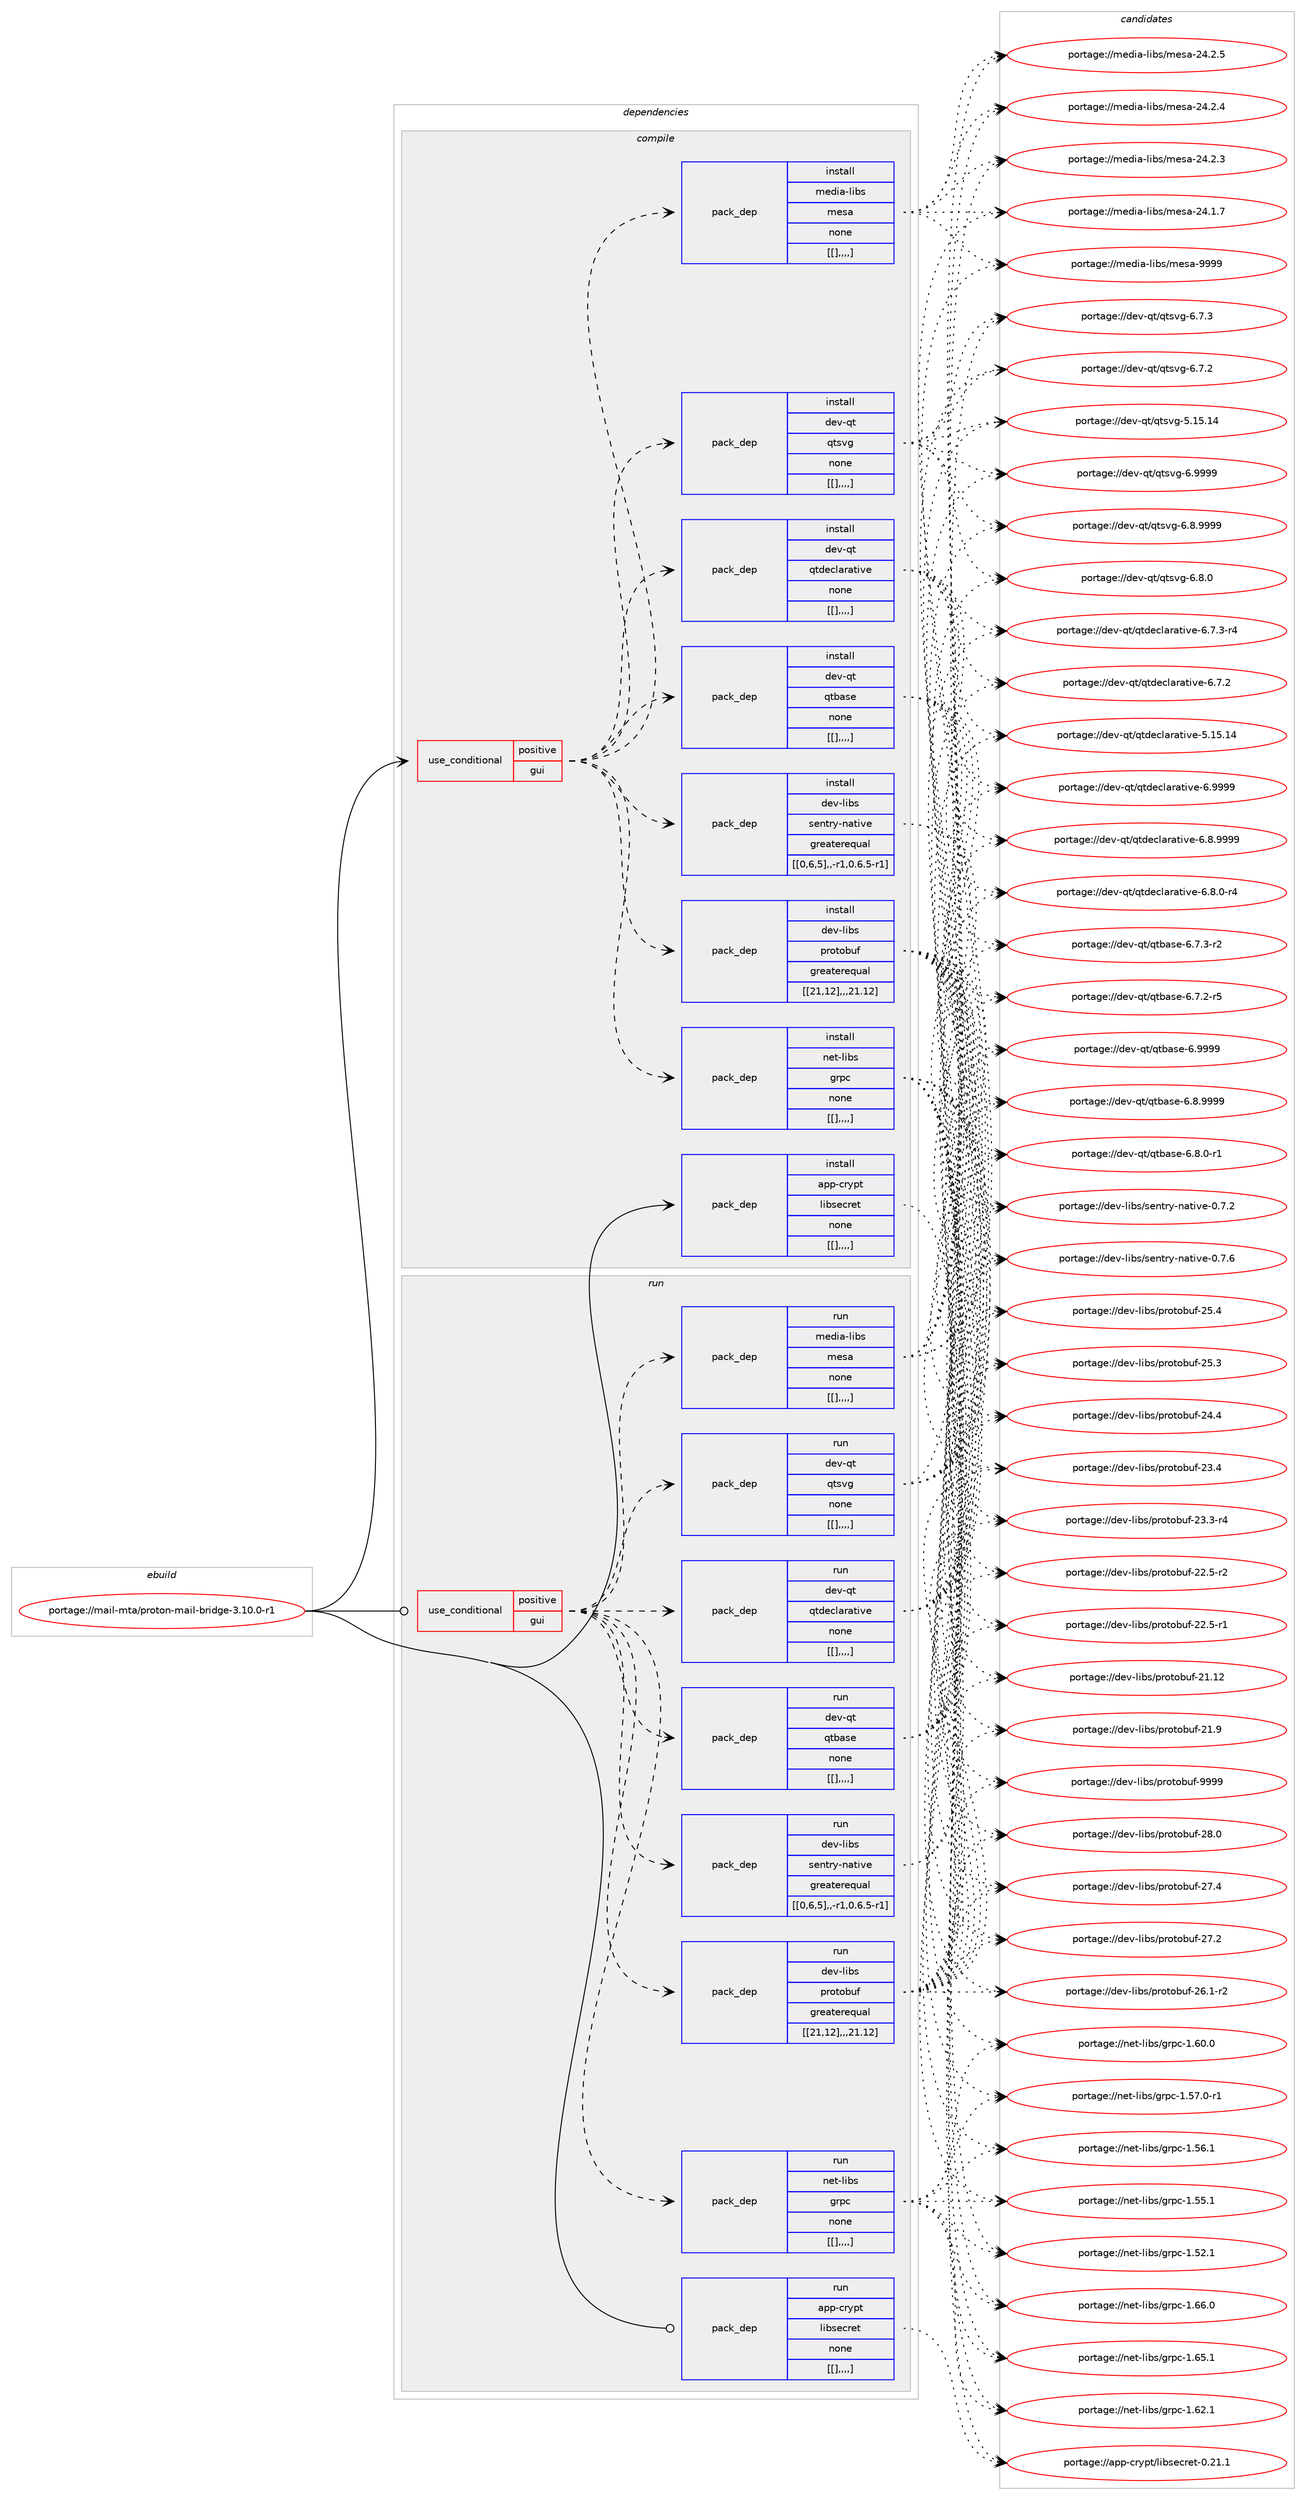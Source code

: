 digraph prolog {

# *************
# Graph options
# *************

newrank=true;
concentrate=true;
compound=true;
graph [rankdir=LR,fontname=Helvetica,fontsize=10,ranksep=1.5];#, ranksep=2.5, nodesep=0.2];
edge  [arrowhead=vee];
node  [fontname=Helvetica,fontsize=10];

# **********
# The ebuild
# **********

subgraph cluster_leftcol {
color=gray;
label=<<i>ebuild</i>>;
id [label="portage://mail-mta/proton-mail-bridge-3.10.0-r1", color=red, width=4, href="../mail-mta/proton-mail-bridge-3.10.0-r1.svg"];
}

# ****************
# The dependencies
# ****************

subgraph cluster_midcol {
color=gray;
label=<<i>dependencies</i>>;
subgraph cluster_compile {
fillcolor="#eeeeee";
style=filled;
label=<<i>compile</i>>;
subgraph cond75704 {
dependency300653 [label=<<TABLE BORDER="0" CELLBORDER="1" CELLSPACING="0" CELLPADDING="4"><TR><TD ROWSPAN="3" CELLPADDING="10">use_conditional</TD></TR><TR><TD>positive</TD></TR><TR><TD>gui</TD></TR></TABLE>>, shape=none, color=red];
subgraph pack222388 {
dependency300654 [label=<<TABLE BORDER="0" CELLBORDER="1" CELLSPACING="0" CELLPADDING="4" WIDTH="220"><TR><TD ROWSPAN="6" CELLPADDING="30">pack_dep</TD></TR><TR><TD WIDTH="110">install</TD></TR><TR><TD>dev-libs</TD></TR><TR><TD>protobuf</TD></TR><TR><TD>greaterequal</TD></TR><TR><TD>[[21,12],,,21.12]</TD></TR></TABLE>>, shape=none, color=blue];
}
dependency300653:e -> dependency300654:w [weight=20,style="dashed",arrowhead="vee"];
subgraph pack222440 {
dependency300724 [label=<<TABLE BORDER="0" CELLBORDER="1" CELLSPACING="0" CELLPADDING="4" WIDTH="220"><TR><TD ROWSPAN="6" CELLPADDING="30">pack_dep</TD></TR><TR><TD WIDTH="110">install</TD></TR><TR><TD>dev-libs</TD></TR><TR><TD>sentry-native</TD></TR><TR><TD>greaterequal</TD></TR><TR><TD>[[0,6,5],,-r1,0.6.5-r1]</TD></TR></TABLE>>, shape=none, color=blue];
}
dependency300653:e -> dependency300724:w [weight=20,style="dashed",arrowhead="vee"];
subgraph pack222443 {
dependency300728 [label=<<TABLE BORDER="0" CELLBORDER="1" CELLSPACING="0" CELLPADDING="4" WIDTH="220"><TR><TD ROWSPAN="6" CELLPADDING="30">pack_dep</TD></TR><TR><TD WIDTH="110">install</TD></TR><TR><TD>dev-qt</TD></TR><TR><TD>qtbase</TD></TR><TR><TD>none</TD></TR><TR><TD>[[],,,,]</TD></TR></TABLE>>, shape=none, color=blue];
}
dependency300653:e -> dependency300728:w [weight=20,style="dashed",arrowhead="vee"];
subgraph pack222447 {
dependency300774 [label=<<TABLE BORDER="0" CELLBORDER="1" CELLSPACING="0" CELLPADDING="4" WIDTH="220"><TR><TD ROWSPAN="6" CELLPADDING="30">pack_dep</TD></TR><TR><TD WIDTH="110">install</TD></TR><TR><TD>dev-qt</TD></TR><TR><TD>qtdeclarative</TD></TR><TR><TD>none</TD></TR><TR><TD>[[],,,,]</TD></TR></TABLE>>, shape=none, color=blue];
}
dependency300653:e -> dependency300774:w [weight=20,style="dashed",arrowhead="vee"];
subgraph pack222494 {
dependency300819 [label=<<TABLE BORDER="0" CELLBORDER="1" CELLSPACING="0" CELLPADDING="4" WIDTH="220"><TR><TD ROWSPAN="6" CELLPADDING="30">pack_dep</TD></TR><TR><TD WIDTH="110">install</TD></TR><TR><TD>dev-qt</TD></TR><TR><TD>qtsvg</TD></TR><TR><TD>none</TD></TR><TR><TD>[[],,,,]</TD></TR></TABLE>>, shape=none, color=blue];
}
dependency300653:e -> dependency300819:w [weight=20,style="dashed",arrowhead="vee"];
subgraph pack222513 {
dependency300874 [label=<<TABLE BORDER="0" CELLBORDER="1" CELLSPACING="0" CELLPADDING="4" WIDTH="220"><TR><TD ROWSPAN="6" CELLPADDING="30">pack_dep</TD></TR><TR><TD WIDTH="110">install</TD></TR><TR><TD>media-libs</TD></TR><TR><TD>mesa</TD></TR><TR><TD>none</TD></TR><TR><TD>[[],,,,]</TD></TR></TABLE>>, shape=none, color=blue];
}
dependency300653:e -> dependency300874:w [weight=20,style="dashed",arrowhead="vee"];
subgraph pack222548 {
dependency300934 [label=<<TABLE BORDER="0" CELLBORDER="1" CELLSPACING="0" CELLPADDING="4" WIDTH="220"><TR><TD ROWSPAN="6" CELLPADDING="30">pack_dep</TD></TR><TR><TD WIDTH="110">install</TD></TR><TR><TD>net-libs</TD></TR><TR><TD>grpc</TD></TR><TR><TD>none</TD></TR><TR><TD>[[],,,,]</TD></TR></TABLE>>, shape=none, color=blue];
}
dependency300653:e -> dependency300934:w [weight=20,style="dashed",arrowhead="vee"];
}
id:e -> dependency300653:w [weight=20,style="solid",arrowhead="vee"];
subgraph pack222591 {
dependency300940 [label=<<TABLE BORDER="0" CELLBORDER="1" CELLSPACING="0" CELLPADDING="4" WIDTH="220"><TR><TD ROWSPAN="6" CELLPADDING="30">pack_dep</TD></TR><TR><TD WIDTH="110">install</TD></TR><TR><TD>app-crypt</TD></TR><TR><TD>libsecret</TD></TR><TR><TD>none</TD></TR><TR><TD>[[],,,,]</TD></TR></TABLE>>, shape=none, color=blue];
}
id:e -> dependency300940:w [weight=20,style="solid",arrowhead="vee"];
}
subgraph cluster_compileandrun {
fillcolor="#eeeeee";
style=filled;
label=<<i>compile and run</i>>;
}
subgraph cluster_run {
fillcolor="#eeeeee";
style=filled;
label=<<i>run</i>>;
subgraph cond75794 {
dependency300979 [label=<<TABLE BORDER="0" CELLBORDER="1" CELLSPACING="0" CELLPADDING="4"><TR><TD ROWSPAN="3" CELLPADDING="10">use_conditional</TD></TR><TR><TD>positive</TD></TR><TR><TD>gui</TD></TR></TABLE>>, shape=none, color=red];
subgraph pack222671 {
dependency301182 [label=<<TABLE BORDER="0" CELLBORDER="1" CELLSPACING="0" CELLPADDING="4" WIDTH="220"><TR><TD ROWSPAN="6" CELLPADDING="30">pack_dep</TD></TR><TR><TD WIDTH="110">run</TD></TR><TR><TD>dev-libs</TD></TR><TR><TD>protobuf</TD></TR><TR><TD>greaterequal</TD></TR><TR><TD>[[21,12],,,21.12]</TD></TR></TABLE>>, shape=none, color=blue];
}
dependency300979:e -> dependency301182:w [weight=20,style="dashed",arrowhead="vee"];
subgraph pack222785 {
dependency301205 [label=<<TABLE BORDER="0" CELLBORDER="1" CELLSPACING="0" CELLPADDING="4" WIDTH="220"><TR><TD ROWSPAN="6" CELLPADDING="30">pack_dep</TD></TR><TR><TD WIDTH="110">run</TD></TR><TR><TD>dev-libs</TD></TR><TR><TD>sentry-native</TD></TR><TR><TD>greaterequal</TD></TR><TR><TD>[[0,6,5],,-r1,0.6.5-r1]</TD></TR></TABLE>>, shape=none, color=blue];
}
dependency300979:e -> dependency301205:w [weight=20,style="dashed",arrowhead="vee"];
subgraph pack222856 {
dependency301303 [label=<<TABLE BORDER="0" CELLBORDER="1" CELLSPACING="0" CELLPADDING="4" WIDTH="220"><TR><TD ROWSPAN="6" CELLPADDING="30">pack_dep</TD></TR><TR><TD WIDTH="110">run</TD></TR><TR><TD>dev-qt</TD></TR><TR><TD>qtbase</TD></TR><TR><TD>none</TD></TR><TR><TD>[[],,,,]</TD></TR></TABLE>>, shape=none, color=blue];
}
dependency300979:e -> dependency301303:w [weight=20,style="dashed",arrowhead="vee"];
subgraph pack222875 {
dependency301329 [label=<<TABLE BORDER="0" CELLBORDER="1" CELLSPACING="0" CELLPADDING="4" WIDTH="220"><TR><TD ROWSPAN="6" CELLPADDING="30">pack_dep</TD></TR><TR><TD WIDTH="110">run</TD></TR><TR><TD>dev-qt</TD></TR><TR><TD>qtdeclarative</TD></TR><TR><TD>none</TD></TR><TR><TD>[[],,,,]</TD></TR></TABLE>>, shape=none, color=blue];
}
dependency300979:e -> dependency301329:w [weight=20,style="dashed",arrowhead="vee"];
subgraph pack222879 {
dependency301372 [label=<<TABLE BORDER="0" CELLBORDER="1" CELLSPACING="0" CELLPADDING="4" WIDTH="220"><TR><TD ROWSPAN="6" CELLPADDING="30">pack_dep</TD></TR><TR><TD WIDTH="110">run</TD></TR><TR><TD>dev-qt</TD></TR><TR><TD>qtsvg</TD></TR><TR><TD>none</TD></TR><TR><TD>[[],,,,]</TD></TR></TABLE>>, shape=none, color=blue];
}
dependency300979:e -> dependency301372:w [weight=20,style="dashed",arrowhead="vee"];
subgraph pack222923 {
dependency301397 [label=<<TABLE BORDER="0" CELLBORDER="1" CELLSPACING="0" CELLPADDING="4" WIDTH="220"><TR><TD ROWSPAN="6" CELLPADDING="30">pack_dep</TD></TR><TR><TD WIDTH="110">run</TD></TR><TR><TD>media-libs</TD></TR><TR><TD>mesa</TD></TR><TR><TD>none</TD></TR><TR><TD>[[],,,,]</TD></TR></TABLE>>, shape=none, color=blue];
}
dependency300979:e -> dependency301397:w [weight=20,style="dashed",arrowhead="vee"];
subgraph pack222925 {
dependency301403 [label=<<TABLE BORDER="0" CELLBORDER="1" CELLSPACING="0" CELLPADDING="4" WIDTH="220"><TR><TD ROWSPAN="6" CELLPADDING="30">pack_dep</TD></TR><TR><TD WIDTH="110">run</TD></TR><TR><TD>net-libs</TD></TR><TR><TD>grpc</TD></TR><TR><TD>none</TD></TR><TR><TD>[[],,,,]</TD></TR></TABLE>>, shape=none, color=blue];
}
dependency300979:e -> dependency301403:w [weight=20,style="dashed",arrowhead="vee"];
}
id:e -> dependency300979:w [weight=20,style="solid",arrowhead="odot"];
subgraph pack222944 {
dependency301433 [label=<<TABLE BORDER="0" CELLBORDER="1" CELLSPACING="0" CELLPADDING="4" WIDTH="220"><TR><TD ROWSPAN="6" CELLPADDING="30">pack_dep</TD></TR><TR><TD WIDTH="110">run</TD></TR><TR><TD>app-crypt</TD></TR><TR><TD>libsecret</TD></TR><TR><TD>none</TD></TR><TR><TD>[[],,,,]</TD></TR></TABLE>>, shape=none, color=blue];
}
id:e -> dependency301433:w [weight=20,style="solid",arrowhead="odot"];
}
}

# **************
# The candidates
# **************

subgraph cluster_choices {
rank=same;
color=gray;
label=<<i>candidates</i>>;

subgraph choice221070 {
color=black;
nodesep=1;
choice100101118451081059811547112114111116111981171024557575757 [label="portage://dev-libs/protobuf-9999", color=red, width=4,href="../dev-libs/protobuf-9999.svg"];
choice100101118451081059811547112114111116111981171024550564648 [label="portage://dev-libs/protobuf-28.0", color=red, width=4,href="../dev-libs/protobuf-28.0.svg"];
choice100101118451081059811547112114111116111981171024550554652 [label="portage://dev-libs/protobuf-27.4", color=red, width=4,href="../dev-libs/protobuf-27.4.svg"];
choice100101118451081059811547112114111116111981171024550554650 [label="portage://dev-libs/protobuf-27.2", color=red, width=4,href="../dev-libs/protobuf-27.2.svg"];
choice1001011184510810598115471121141111161119811710245505446494511450 [label="portage://dev-libs/protobuf-26.1-r2", color=red, width=4,href="../dev-libs/protobuf-26.1-r2.svg"];
choice100101118451081059811547112114111116111981171024550534652 [label="portage://dev-libs/protobuf-25.4", color=red, width=4,href="../dev-libs/protobuf-25.4.svg"];
choice100101118451081059811547112114111116111981171024550534651 [label="portage://dev-libs/protobuf-25.3", color=red, width=4,href="../dev-libs/protobuf-25.3.svg"];
choice100101118451081059811547112114111116111981171024550524652 [label="portage://dev-libs/protobuf-24.4", color=red, width=4,href="../dev-libs/protobuf-24.4.svg"];
choice100101118451081059811547112114111116111981171024550514652 [label="portage://dev-libs/protobuf-23.4", color=red, width=4,href="../dev-libs/protobuf-23.4.svg"];
choice1001011184510810598115471121141111161119811710245505146514511452 [label="portage://dev-libs/protobuf-23.3-r4", color=red, width=4,href="../dev-libs/protobuf-23.3-r4.svg"];
choice1001011184510810598115471121141111161119811710245505046534511450 [label="portage://dev-libs/protobuf-22.5-r2", color=red, width=4,href="../dev-libs/protobuf-22.5-r2.svg"];
choice1001011184510810598115471121141111161119811710245505046534511449 [label="portage://dev-libs/protobuf-22.5-r1", color=red, width=4,href="../dev-libs/protobuf-22.5-r1.svg"];
choice10010111845108105981154711211411111611198117102455049464950 [label="portage://dev-libs/protobuf-21.12", color=red, width=4,href="../dev-libs/protobuf-21.12.svg"];
choice100101118451081059811547112114111116111981171024550494657 [label="portage://dev-libs/protobuf-21.9", color=red, width=4,href="../dev-libs/protobuf-21.9.svg"];
dependency300654:e -> choice100101118451081059811547112114111116111981171024557575757:w [style=dotted,weight="100"];
dependency300654:e -> choice100101118451081059811547112114111116111981171024550564648:w [style=dotted,weight="100"];
dependency300654:e -> choice100101118451081059811547112114111116111981171024550554652:w [style=dotted,weight="100"];
dependency300654:e -> choice100101118451081059811547112114111116111981171024550554650:w [style=dotted,weight="100"];
dependency300654:e -> choice1001011184510810598115471121141111161119811710245505446494511450:w [style=dotted,weight="100"];
dependency300654:e -> choice100101118451081059811547112114111116111981171024550534652:w [style=dotted,weight="100"];
dependency300654:e -> choice100101118451081059811547112114111116111981171024550534651:w [style=dotted,weight="100"];
dependency300654:e -> choice100101118451081059811547112114111116111981171024550524652:w [style=dotted,weight="100"];
dependency300654:e -> choice100101118451081059811547112114111116111981171024550514652:w [style=dotted,weight="100"];
dependency300654:e -> choice1001011184510810598115471121141111161119811710245505146514511452:w [style=dotted,weight="100"];
dependency300654:e -> choice1001011184510810598115471121141111161119811710245505046534511450:w [style=dotted,weight="100"];
dependency300654:e -> choice1001011184510810598115471121141111161119811710245505046534511449:w [style=dotted,weight="100"];
dependency300654:e -> choice10010111845108105981154711211411111611198117102455049464950:w [style=dotted,weight="100"];
dependency300654:e -> choice100101118451081059811547112114111116111981171024550494657:w [style=dotted,weight="100"];
}
subgraph choice221072 {
color=black;
nodesep=1;
choice1001011184510810598115471151011101161141214511097116105118101454846554654 [label="portage://dev-libs/sentry-native-0.7.6", color=red, width=4,href="../dev-libs/sentry-native-0.7.6.svg"];
choice1001011184510810598115471151011101161141214511097116105118101454846554650 [label="portage://dev-libs/sentry-native-0.7.2", color=red, width=4,href="../dev-libs/sentry-native-0.7.2.svg"];
dependency300724:e -> choice1001011184510810598115471151011101161141214511097116105118101454846554654:w [style=dotted,weight="100"];
dependency300724:e -> choice1001011184510810598115471151011101161141214511097116105118101454846554650:w [style=dotted,weight="100"];
}
subgraph choice221073 {
color=black;
nodesep=1;
choice1001011184511311647113116989711510145544657575757 [label="portage://dev-qt/qtbase-6.9999", color=red, width=4,href="../dev-qt/qtbase-6.9999.svg"];
choice10010111845113116471131169897115101455446564657575757 [label="portage://dev-qt/qtbase-6.8.9999", color=red, width=4,href="../dev-qt/qtbase-6.8.9999.svg"];
choice100101118451131164711311698971151014554465646484511449 [label="portage://dev-qt/qtbase-6.8.0-r1", color=red, width=4,href="../dev-qt/qtbase-6.8.0-r1.svg"];
choice100101118451131164711311698971151014554465546514511450 [label="portage://dev-qt/qtbase-6.7.3-r2", color=red, width=4,href="../dev-qt/qtbase-6.7.3-r2.svg"];
choice100101118451131164711311698971151014554465546504511453 [label="portage://dev-qt/qtbase-6.7.2-r5", color=red, width=4,href="../dev-qt/qtbase-6.7.2-r5.svg"];
dependency300728:e -> choice1001011184511311647113116989711510145544657575757:w [style=dotted,weight="100"];
dependency300728:e -> choice10010111845113116471131169897115101455446564657575757:w [style=dotted,weight="100"];
dependency300728:e -> choice100101118451131164711311698971151014554465646484511449:w [style=dotted,weight="100"];
dependency300728:e -> choice100101118451131164711311698971151014554465546514511450:w [style=dotted,weight="100"];
dependency300728:e -> choice100101118451131164711311698971151014554465546504511453:w [style=dotted,weight="100"];
}
subgraph choice221083 {
color=black;
nodesep=1;
choice100101118451131164711311610010199108971149711610511810145544657575757 [label="portage://dev-qt/qtdeclarative-6.9999", color=red, width=4,href="../dev-qt/qtdeclarative-6.9999.svg"];
choice1001011184511311647113116100101991089711497116105118101455446564657575757 [label="portage://dev-qt/qtdeclarative-6.8.9999", color=red, width=4,href="../dev-qt/qtdeclarative-6.8.9999.svg"];
choice10010111845113116471131161001019910897114971161051181014554465646484511452 [label="portage://dev-qt/qtdeclarative-6.8.0-r4", color=red, width=4,href="../dev-qt/qtdeclarative-6.8.0-r4.svg"];
choice10010111845113116471131161001019910897114971161051181014554465546514511452 [label="portage://dev-qt/qtdeclarative-6.7.3-r4", color=red, width=4,href="../dev-qt/qtdeclarative-6.7.3-r4.svg"];
choice1001011184511311647113116100101991089711497116105118101455446554650 [label="portage://dev-qt/qtdeclarative-6.7.2", color=red, width=4,href="../dev-qt/qtdeclarative-6.7.2.svg"];
choice10010111845113116471131161001019910897114971161051181014553464953464952 [label="portage://dev-qt/qtdeclarative-5.15.14", color=red, width=4,href="../dev-qt/qtdeclarative-5.15.14.svg"];
dependency300774:e -> choice100101118451131164711311610010199108971149711610511810145544657575757:w [style=dotted,weight="100"];
dependency300774:e -> choice1001011184511311647113116100101991089711497116105118101455446564657575757:w [style=dotted,weight="100"];
dependency300774:e -> choice10010111845113116471131161001019910897114971161051181014554465646484511452:w [style=dotted,weight="100"];
dependency300774:e -> choice10010111845113116471131161001019910897114971161051181014554465546514511452:w [style=dotted,weight="100"];
dependency300774:e -> choice1001011184511311647113116100101991089711497116105118101455446554650:w [style=dotted,weight="100"];
dependency300774:e -> choice10010111845113116471131161001019910897114971161051181014553464953464952:w [style=dotted,weight="100"];
}
subgraph choice221095 {
color=black;
nodesep=1;
choice100101118451131164711311611511810345544657575757 [label="portage://dev-qt/qtsvg-6.9999", color=red, width=4,href="../dev-qt/qtsvg-6.9999.svg"];
choice1001011184511311647113116115118103455446564657575757 [label="portage://dev-qt/qtsvg-6.8.9999", color=red, width=4,href="../dev-qt/qtsvg-6.8.9999.svg"];
choice1001011184511311647113116115118103455446564648 [label="portage://dev-qt/qtsvg-6.8.0", color=red, width=4,href="../dev-qt/qtsvg-6.8.0.svg"];
choice1001011184511311647113116115118103455446554651 [label="portage://dev-qt/qtsvg-6.7.3", color=red, width=4,href="../dev-qt/qtsvg-6.7.3.svg"];
choice1001011184511311647113116115118103455446554650 [label="portage://dev-qt/qtsvg-6.7.2", color=red, width=4,href="../dev-qt/qtsvg-6.7.2.svg"];
choice10010111845113116471131161151181034553464953464952 [label="portage://dev-qt/qtsvg-5.15.14", color=red, width=4,href="../dev-qt/qtsvg-5.15.14.svg"];
dependency300819:e -> choice100101118451131164711311611511810345544657575757:w [style=dotted,weight="100"];
dependency300819:e -> choice1001011184511311647113116115118103455446564657575757:w [style=dotted,weight="100"];
dependency300819:e -> choice1001011184511311647113116115118103455446564648:w [style=dotted,weight="100"];
dependency300819:e -> choice1001011184511311647113116115118103455446554651:w [style=dotted,weight="100"];
dependency300819:e -> choice1001011184511311647113116115118103455446554650:w [style=dotted,weight="100"];
dependency300819:e -> choice10010111845113116471131161151181034553464953464952:w [style=dotted,weight="100"];
}
subgraph choice221100 {
color=black;
nodesep=1;
choice10910110010597451081059811547109101115974557575757 [label="portage://media-libs/mesa-9999", color=red, width=4,href="../media-libs/mesa-9999.svg"];
choice109101100105974510810598115471091011159745505246504653 [label="portage://media-libs/mesa-24.2.5", color=red, width=4,href="../media-libs/mesa-24.2.5.svg"];
choice109101100105974510810598115471091011159745505246504652 [label="portage://media-libs/mesa-24.2.4", color=red, width=4,href="../media-libs/mesa-24.2.4.svg"];
choice109101100105974510810598115471091011159745505246504651 [label="portage://media-libs/mesa-24.2.3", color=red, width=4,href="../media-libs/mesa-24.2.3.svg"];
choice109101100105974510810598115471091011159745505246494655 [label="portage://media-libs/mesa-24.1.7", color=red, width=4,href="../media-libs/mesa-24.1.7.svg"];
dependency300874:e -> choice10910110010597451081059811547109101115974557575757:w [style=dotted,weight="100"];
dependency300874:e -> choice109101100105974510810598115471091011159745505246504653:w [style=dotted,weight="100"];
dependency300874:e -> choice109101100105974510810598115471091011159745505246504652:w [style=dotted,weight="100"];
dependency300874:e -> choice109101100105974510810598115471091011159745505246504651:w [style=dotted,weight="100"];
dependency300874:e -> choice109101100105974510810598115471091011159745505246494655:w [style=dotted,weight="100"];
}
subgraph choice221104 {
color=black;
nodesep=1;
choice1101011164510810598115471031141129945494654544648 [label="portage://net-libs/grpc-1.66.0", color=red, width=4,href="../net-libs/grpc-1.66.0.svg"];
choice1101011164510810598115471031141129945494654534649 [label="portage://net-libs/grpc-1.65.1", color=red, width=4,href="../net-libs/grpc-1.65.1.svg"];
choice1101011164510810598115471031141129945494654504649 [label="portage://net-libs/grpc-1.62.1", color=red, width=4,href="../net-libs/grpc-1.62.1.svg"];
choice1101011164510810598115471031141129945494654484648 [label="portage://net-libs/grpc-1.60.0", color=red, width=4,href="../net-libs/grpc-1.60.0.svg"];
choice11010111645108105981154710311411299454946535546484511449 [label="portage://net-libs/grpc-1.57.0-r1", color=red, width=4,href="../net-libs/grpc-1.57.0-r1.svg"];
choice1101011164510810598115471031141129945494653544649 [label="portage://net-libs/grpc-1.56.1", color=red, width=4,href="../net-libs/grpc-1.56.1.svg"];
choice1101011164510810598115471031141129945494653534649 [label="portage://net-libs/grpc-1.55.1", color=red, width=4,href="../net-libs/grpc-1.55.1.svg"];
choice1101011164510810598115471031141129945494653504649 [label="portage://net-libs/grpc-1.52.1", color=red, width=4,href="../net-libs/grpc-1.52.1.svg"];
dependency300934:e -> choice1101011164510810598115471031141129945494654544648:w [style=dotted,weight="100"];
dependency300934:e -> choice1101011164510810598115471031141129945494654534649:w [style=dotted,weight="100"];
dependency300934:e -> choice1101011164510810598115471031141129945494654504649:w [style=dotted,weight="100"];
dependency300934:e -> choice1101011164510810598115471031141129945494654484648:w [style=dotted,weight="100"];
dependency300934:e -> choice11010111645108105981154710311411299454946535546484511449:w [style=dotted,weight="100"];
dependency300934:e -> choice1101011164510810598115471031141129945494653544649:w [style=dotted,weight="100"];
dependency300934:e -> choice1101011164510810598115471031141129945494653534649:w [style=dotted,weight="100"];
dependency300934:e -> choice1101011164510810598115471031141129945494653504649:w [style=dotted,weight="100"];
}
subgraph choice221106 {
color=black;
nodesep=1;
choice97112112459911412111211647108105981151019911410111645484650494649 [label="portage://app-crypt/libsecret-0.21.1", color=red, width=4,href="../app-crypt/libsecret-0.21.1.svg"];
dependency300940:e -> choice97112112459911412111211647108105981151019911410111645484650494649:w [style=dotted,weight="100"];
}
subgraph choice221107 {
color=black;
nodesep=1;
choice100101118451081059811547112114111116111981171024557575757 [label="portage://dev-libs/protobuf-9999", color=red, width=4,href="../dev-libs/protobuf-9999.svg"];
choice100101118451081059811547112114111116111981171024550564648 [label="portage://dev-libs/protobuf-28.0", color=red, width=4,href="../dev-libs/protobuf-28.0.svg"];
choice100101118451081059811547112114111116111981171024550554652 [label="portage://dev-libs/protobuf-27.4", color=red, width=4,href="../dev-libs/protobuf-27.4.svg"];
choice100101118451081059811547112114111116111981171024550554650 [label="portage://dev-libs/protobuf-27.2", color=red, width=4,href="../dev-libs/protobuf-27.2.svg"];
choice1001011184510810598115471121141111161119811710245505446494511450 [label="portage://dev-libs/protobuf-26.1-r2", color=red, width=4,href="../dev-libs/protobuf-26.1-r2.svg"];
choice100101118451081059811547112114111116111981171024550534652 [label="portage://dev-libs/protobuf-25.4", color=red, width=4,href="../dev-libs/protobuf-25.4.svg"];
choice100101118451081059811547112114111116111981171024550534651 [label="portage://dev-libs/protobuf-25.3", color=red, width=4,href="../dev-libs/protobuf-25.3.svg"];
choice100101118451081059811547112114111116111981171024550524652 [label="portage://dev-libs/protobuf-24.4", color=red, width=4,href="../dev-libs/protobuf-24.4.svg"];
choice100101118451081059811547112114111116111981171024550514652 [label="portage://dev-libs/protobuf-23.4", color=red, width=4,href="../dev-libs/protobuf-23.4.svg"];
choice1001011184510810598115471121141111161119811710245505146514511452 [label="portage://dev-libs/protobuf-23.3-r4", color=red, width=4,href="../dev-libs/protobuf-23.3-r4.svg"];
choice1001011184510810598115471121141111161119811710245505046534511450 [label="portage://dev-libs/protobuf-22.5-r2", color=red, width=4,href="../dev-libs/protobuf-22.5-r2.svg"];
choice1001011184510810598115471121141111161119811710245505046534511449 [label="portage://dev-libs/protobuf-22.5-r1", color=red, width=4,href="../dev-libs/protobuf-22.5-r1.svg"];
choice10010111845108105981154711211411111611198117102455049464950 [label="portage://dev-libs/protobuf-21.12", color=red, width=4,href="../dev-libs/protobuf-21.12.svg"];
choice100101118451081059811547112114111116111981171024550494657 [label="portage://dev-libs/protobuf-21.9", color=red, width=4,href="../dev-libs/protobuf-21.9.svg"];
dependency301182:e -> choice100101118451081059811547112114111116111981171024557575757:w [style=dotted,weight="100"];
dependency301182:e -> choice100101118451081059811547112114111116111981171024550564648:w [style=dotted,weight="100"];
dependency301182:e -> choice100101118451081059811547112114111116111981171024550554652:w [style=dotted,weight="100"];
dependency301182:e -> choice100101118451081059811547112114111116111981171024550554650:w [style=dotted,weight="100"];
dependency301182:e -> choice1001011184510810598115471121141111161119811710245505446494511450:w [style=dotted,weight="100"];
dependency301182:e -> choice100101118451081059811547112114111116111981171024550534652:w [style=dotted,weight="100"];
dependency301182:e -> choice100101118451081059811547112114111116111981171024550534651:w [style=dotted,weight="100"];
dependency301182:e -> choice100101118451081059811547112114111116111981171024550524652:w [style=dotted,weight="100"];
dependency301182:e -> choice100101118451081059811547112114111116111981171024550514652:w [style=dotted,weight="100"];
dependency301182:e -> choice1001011184510810598115471121141111161119811710245505146514511452:w [style=dotted,weight="100"];
dependency301182:e -> choice1001011184510810598115471121141111161119811710245505046534511450:w [style=dotted,weight="100"];
dependency301182:e -> choice1001011184510810598115471121141111161119811710245505046534511449:w [style=dotted,weight="100"];
dependency301182:e -> choice10010111845108105981154711211411111611198117102455049464950:w [style=dotted,weight="100"];
dependency301182:e -> choice100101118451081059811547112114111116111981171024550494657:w [style=dotted,weight="100"];
}
subgraph choice221116 {
color=black;
nodesep=1;
choice1001011184510810598115471151011101161141214511097116105118101454846554654 [label="portage://dev-libs/sentry-native-0.7.6", color=red, width=4,href="../dev-libs/sentry-native-0.7.6.svg"];
choice1001011184510810598115471151011101161141214511097116105118101454846554650 [label="portage://dev-libs/sentry-native-0.7.2", color=red, width=4,href="../dev-libs/sentry-native-0.7.2.svg"];
dependency301205:e -> choice1001011184510810598115471151011101161141214511097116105118101454846554654:w [style=dotted,weight="100"];
dependency301205:e -> choice1001011184510810598115471151011101161141214511097116105118101454846554650:w [style=dotted,weight="100"];
}
subgraph choice221120 {
color=black;
nodesep=1;
choice1001011184511311647113116989711510145544657575757 [label="portage://dev-qt/qtbase-6.9999", color=red, width=4,href="../dev-qt/qtbase-6.9999.svg"];
choice10010111845113116471131169897115101455446564657575757 [label="portage://dev-qt/qtbase-6.8.9999", color=red, width=4,href="../dev-qt/qtbase-6.8.9999.svg"];
choice100101118451131164711311698971151014554465646484511449 [label="portage://dev-qt/qtbase-6.8.0-r1", color=red, width=4,href="../dev-qt/qtbase-6.8.0-r1.svg"];
choice100101118451131164711311698971151014554465546514511450 [label="portage://dev-qt/qtbase-6.7.3-r2", color=red, width=4,href="../dev-qt/qtbase-6.7.3-r2.svg"];
choice100101118451131164711311698971151014554465546504511453 [label="portage://dev-qt/qtbase-6.7.2-r5", color=red, width=4,href="../dev-qt/qtbase-6.7.2-r5.svg"];
dependency301303:e -> choice1001011184511311647113116989711510145544657575757:w [style=dotted,weight="100"];
dependency301303:e -> choice10010111845113116471131169897115101455446564657575757:w [style=dotted,weight="100"];
dependency301303:e -> choice100101118451131164711311698971151014554465646484511449:w [style=dotted,weight="100"];
dependency301303:e -> choice100101118451131164711311698971151014554465546514511450:w [style=dotted,weight="100"];
dependency301303:e -> choice100101118451131164711311698971151014554465546504511453:w [style=dotted,weight="100"];
}
subgraph choice221122 {
color=black;
nodesep=1;
choice100101118451131164711311610010199108971149711610511810145544657575757 [label="portage://dev-qt/qtdeclarative-6.9999", color=red, width=4,href="../dev-qt/qtdeclarative-6.9999.svg"];
choice1001011184511311647113116100101991089711497116105118101455446564657575757 [label="portage://dev-qt/qtdeclarative-6.8.9999", color=red, width=4,href="../dev-qt/qtdeclarative-6.8.9999.svg"];
choice10010111845113116471131161001019910897114971161051181014554465646484511452 [label="portage://dev-qt/qtdeclarative-6.8.0-r4", color=red, width=4,href="../dev-qt/qtdeclarative-6.8.0-r4.svg"];
choice10010111845113116471131161001019910897114971161051181014554465546514511452 [label="portage://dev-qt/qtdeclarative-6.7.3-r4", color=red, width=4,href="../dev-qt/qtdeclarative-6.7.3-r4.svg"];
choice1001011184511311647113116100101991089711497116105118101455446554650 [label="portage://dev-qt/qtdeclarative-6.7.2", color=red, width=4,href="../dev-qt/qtdeclarative-6.7.2.svg"];
choice10010111845113116471131161001019910897114971161051181014553464953464952 [label="portage://dev-qt/qtdeclarative-5.15.14", color=red, width=4,href="../dev-qt/qtdeclarative-5.15.14.svg"];
dependency301329:e -> choice100101118451131164711311610010199108971149711610511810145544657575757:w [style=dotted,weight="100"];
dependency301329:e -> choice1001011184511311647113116100101991089711497116105118101455446564657575757:w [style=dotted,weight="100"];
dependency301329:e -> choice10010111845113116471131161001019910897114971161051181014554465646484511452:w [style=dotted,weight="100"];
dependency301329:e -> choice10010111845113116471131161001019910897114971161051181014554465546514511452:w [style=dotted,weight="100"];
dependency301329:e -> choice1001011184511311647113116100101991089711497116105118101455446554650:w [style=dotted,weight="100"];
dependency301329:e -> choice10010111845113116471131161001019910897114971161051181014553464953464952:w [style=dotted,weight="100"];
}
subgraph choice221151 {
color=black;
nodesep=1;
choice100101118451131164711311611511810345544657575757 [label="portage://dev-qt/qtsvg-6.9999", color=red, width=4,href="../dev-qt/qtsvg-6.9999.svg"];
choice1001011184511311647113116115118103455446564657575757 [label="portage://dev-qt/qtsvg-6.8.9999", color=red, width=4,href="../dev-qt/qtsvg-6.8.9999.svg"];
choice1001011184511311647113116115118103455446564648 [label="portage://dev-qt/qtsvg-6.8.0", color=red, width=4,href="../dev-qt/qtsvg-6.8.0.svg"];
choice1001011184511311647113116115118103455446554651 [label="portage://dev-qt/qtsvg-6.7.3", color=red, width=4,href="../dev-qt/qtsvg-6.7.3.svg"];
choice1001011184511311647113116115118103455446554650 [label="portage://dev-qt/qtsvg-6.7.2", color=red, width=4,href="../dev-qt/qtsvg-6.7.2.svg"];
choice10010111845113116471131161151181034553464953464952 [label="portage://dev-qt/qtsvg-5.15.14", color=red, width=4,href="../dev-qt/qtsvg-5.15.14.svg"];
dependency301372:e -> choice100101118451131164711311611511810345544657575757:w [style=dotted,weight="100"];
dependency301372:e -> choice1001011184511311647113116115118103455446564657575757:w [style=dotted,weight="100"];
dependency301372:e -> choice1001011184511311647113116115118103455446564648:w [style=dotted,weight="100"];
dependency301372:e -> choice1001011184511311647113116115118103455446554651:w [style=dotted,weight="100"];
dependency301372:e -> choice1001011184511311647113116115118103455446554650:w [style=dotted,weight="100"];
dependency301372:e -> choice10010111845113116471131161151181034553464953464952:w [style=dotted,weight="100"];
}
subgraph choice221156 {
color=black;
nodesep=1;
choice10910110010597451081059811547109101115974557575757 [label="portage://media-libs/mesa-9999", color=red, width=4,href="../media-libs/mesa-9999.svg"];
choice109101100105974510810598115471091011159745505246504653 [label="portage://media-libs/mesa-24.2.5", color=red, width=4,href="../media-libs/mesa-24.2.5.svg"];
choice109101100105974510810598115471091011159745505246504652 [label="portage://media-libs/mesa-24.2.4", color=red, width=4,href="../media-libs/mesa-24.2.4.svg"];
choice109101100105974510810598115471091011159745505246504651 [label="portage://media-libs/mesa-24.2.3", color=red, width=4,href="../media-libs/mesa-24.2.3.svg"];
choice109101100105974510810598115471091011159745505246494655 [label="portage://media-libs/mesa-24.1.7", color=red, width=4,href="../media-libs/mesa-24.1.7.svg"];
dependency301397:e -> choice10910110010597451081059811547109101115974557575757:w [style=dotted,weight="100"];
dependency301397:e -> choice109101100105974510810598115471091011159745505246504653:w [style=dotted,weight="100"];
dependency301397:e -> choice109101100105974510810598115471091011159745505246504652:w [style=dotted,weight="100"];
dependency301397:e -> choice109101100105974510810598115471091011159745505246504651:w [style=dotted,weight="100"];
dependency301397:e -> choice109101100105974510810598115471091011159745505246494655:w [style=dotted,weight="100"];
}
subgraph choice221158 {
color=black;
nodesep=1;
choice1101011164510810598115471031141129945494654544648 [label="portage://net-libs/grpc-1.66.0", color=red, width=4,href="../net-libs/grpc-1.66.0.svg"];
choice1101011164510810598115471031141129945494654534649 [label="portage://net-libs/grpc-1.65.1", color=red, width=4,href="../net-libs/grpc-1.65.1.svg"];
choice1101011164510810598115471031141129945494654504649 [label="portage://net-libs/grpc-1.62.1", color=red, width=4,href="../net-libs/grpc-1.62.1.svg"];
choice1101011164510810598115471031141129945494654484648 [label="portage://net-libs/grpc-1.60.0", color=red, width=4,href="../net-libs/grpc-1.60.0.svg"];
choice11010111645108105981154710311411299454946535546484511449 [label="portage://net-libs/grpc-1.57.0-r1", color=red, width=4,href="../net-libs/grpc-1.57.0-r1.svg"];
choice1101011164510810598115471031141129945494653544649 [label="portage://net-libs/grpc-1.56.1", color=red, width=4,href="../net-libs/grpc-1.56.1.svg"];
choice1101011164510810598115471031141129945494653534649 [label="portage://net-libs/grpc-1.55.1", color=red, width=4,href="../net-libs/grpc-1.55.1.svg"];
choice1101011164510810598115471031141129945494653504649 [label="portage://net-libs/grpc-1.52.1", color=red, width=4,href="../net-libs/grpc-1.52.1.svg"];
dependency301403:e -> choice1101011164510810598115471031141129945494654544648:w [style=dotted,weight="100"];
dependency301403:e -> choice1101011164510810598115471031141129945494654534649:w [style=dotted,weight="100"];
dependency301403:e -> choice1101011164510810598115471031141129945494654504649:w [style=dotted,weight="100"];
dependency301403:e -> choice1101011164510810598115471031141129945494654484648:w [style=dotted,weight="100"];
dependency301403:e -> choice11010111645108105981154710311411299454946535546484511449:w [style=dotted,weight="100"];
dependency301403:e -> choice1101011164510810598115471031141129945494653544649:w [style=dotted,weight="100"];
dependency301403:e -> choice1101011164510810598115471031141129945494653534649:w [style=dotted,weight="100"];
dependency301403:e -> choice1101011164510810598115471031141129945494653504649:w [style=dotted,weight="100"];
}
subgraph choice221170 {
color=black;
nodesep=1;
choice97112112459911412111211647108105981151019911410111645484650494649 [label="portage://app-crypt/libsecret-0.21.1", color=red, width=4,href="../app-crypt/libsecret-0.21.1.svg"];
dependency301433:e -> choice97112112459911412111211647108105981151019911410111645484650494649:w [style=dotted,weight="100"];
}
}

}
